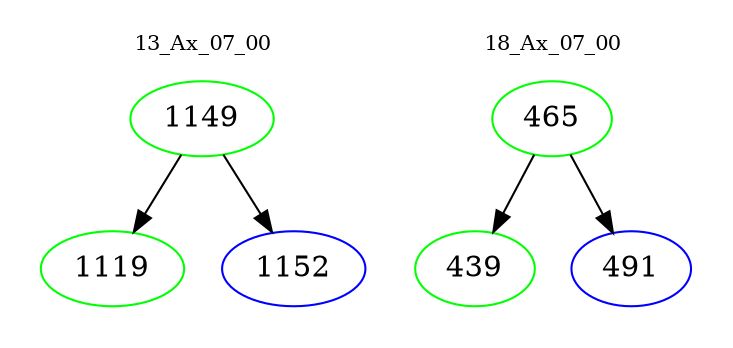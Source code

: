 digraph{
subgraph cluster_0 {
color = white
label = "13_Ax_07_00";
fontsize=10;
T0_1149 [label="1149", color="green"]
T0_1149 -> T0_1119 [color="black"]
T0_1119 [label="1119", color="green"]
T0_1149 -> T0_1152 [color="black"]
T0_1152 [label="1152", color="blue"]
}
subgraph cluster_1 {
color = white
label = "18_Ax_07_00";
fontsize=10;
T1_465 [label="465", color="green"]
T1_465 -> T1_439 [color="black"]
T1_439 [label="439", color="green"]
T1_465 -> T1_491 [color="black"]
T1_491 [label="491", color="blue"]
}
}
